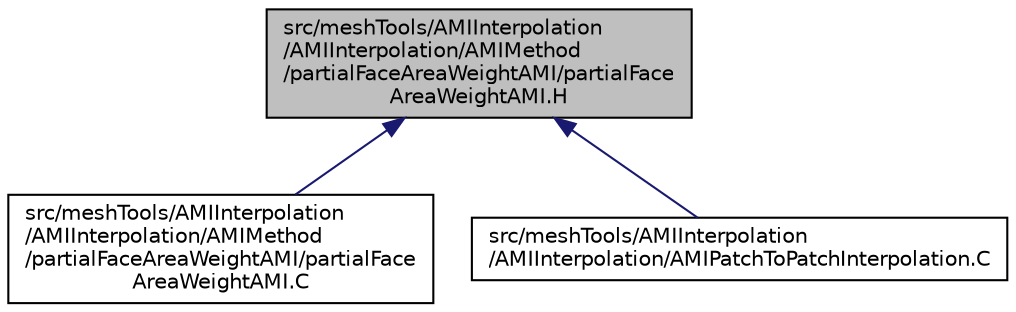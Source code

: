digraph "src/meshTools/AMIInterpolation/AMIInterpolation/AMIMethod/partialFaceAreaWeightAMI/partialFaceAreaWeightAMI.H"
{
  bgcolor="transparent";
  edge [fontname="Helvetica",fontsize="10",labelfontname="Helvetica",labelfontsize="10"];
  node [fontname="Helvetica",fontsize="10",shape=record];
  Node1 [label="src/meshTools/AMIInterpolation\l/AMIInterpolation/AMIMethod\l/partialFaceAreaWeightAMI/partialFace\lAreaWeightAMI.H",height=0.2,width=0.4,color="black", fillcolor="grey75", style="filled", fontcolor="black"];
  Node1 -> Node2 [dir="back",color="midnightblue",fontsize="10",style="solid",fontname="Helvetica"];
  Node2 [label="src/meshTools/AMIInterpolation\l/AMIInterpolation/AMIMethod\l/partialFaceAreaWeightAMI/partialFace\lAreaWeightAMI.C",height=0.2,width=0.4,color="black",URL="$a07289.html"];
  Node1 -> Node3 [dir="back",color="midnightblue",fontsize="10",style="solid",fontname="Helvetica"];
  Node3 [label="src/meshTools/AMIInterpolation\l/AMIInterpolation/AMIPatchToPatchInterpolation.C",height=0.2,width=0.4,color="black",URL="$a07291.html"];
}
